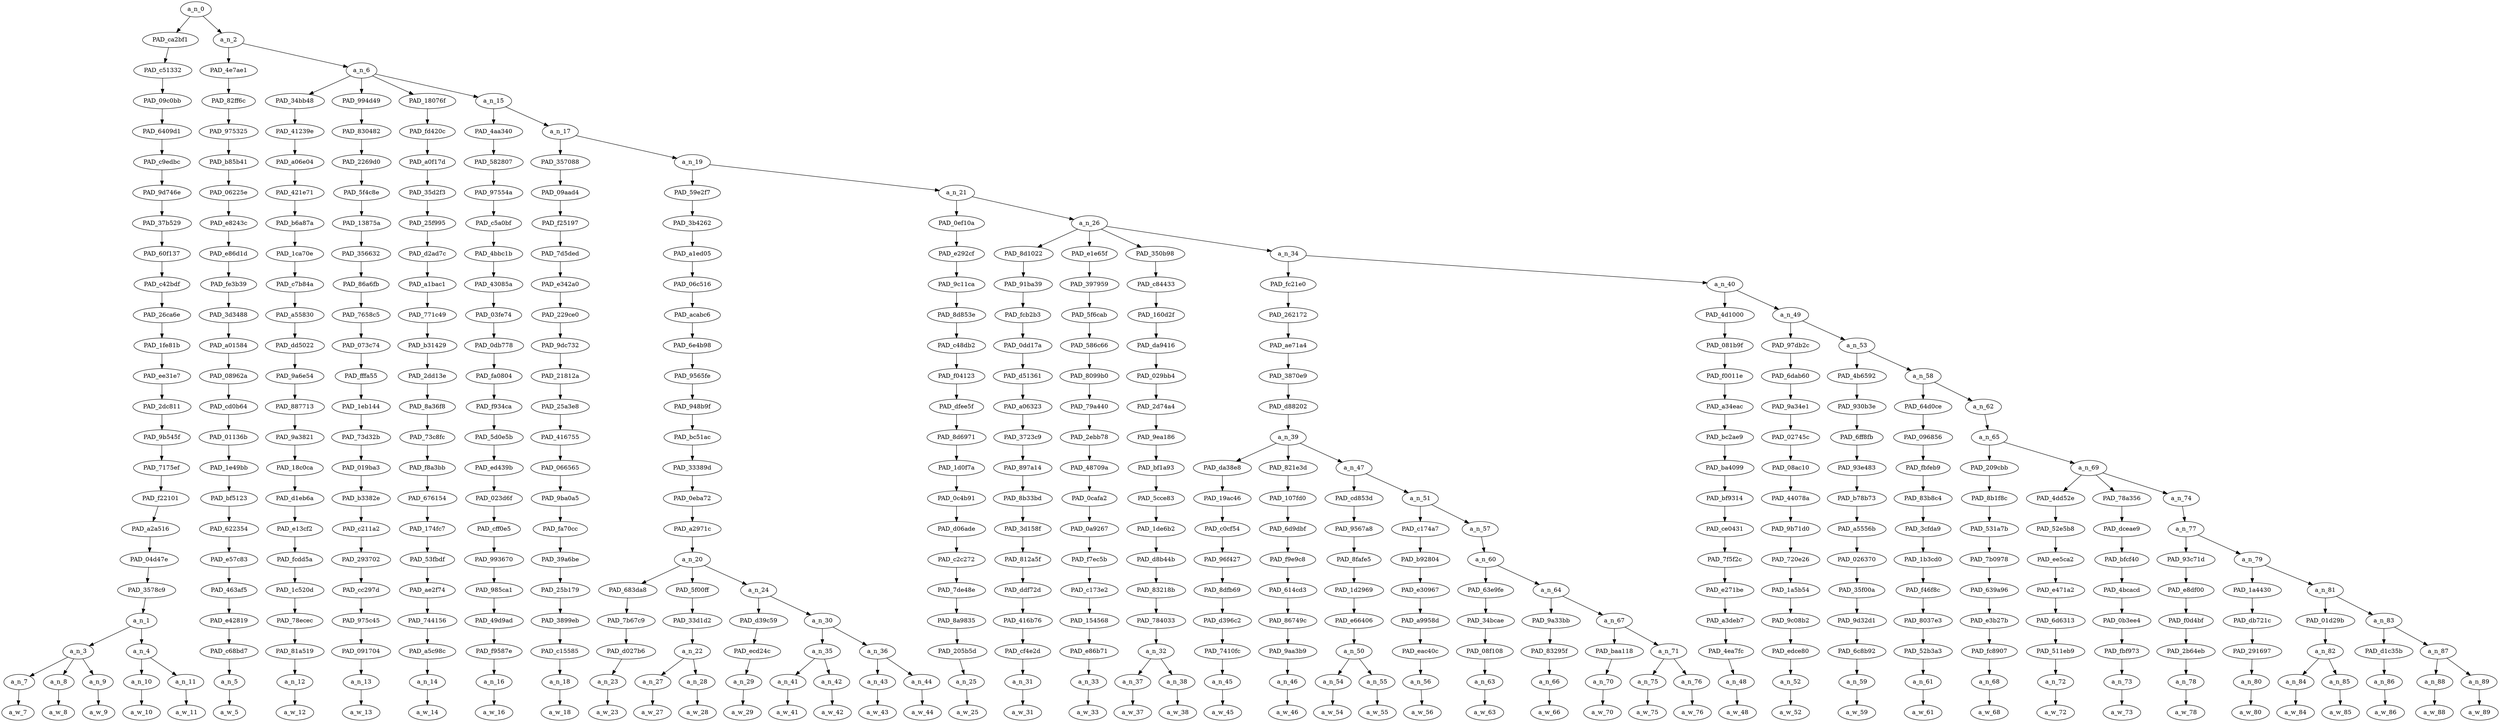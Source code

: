 strict digraph "" {
	a_n_0	[div_dir=1,
		index=0,
		level=23,
		pos="4.3959180514017735,23!",
		text_span="[0, 1, 2, 3, 4, 5, 6, 7, 8, 9, 10, 11, 12, 13, 14, 15, 16, 17, 18, 19, 20, 21, 22, 23, 24, 25, 26, 27, 28, 29, 30, 31, 32, 33, 34, \
35, 36, 37, 38, 39, 40, 41, 42, 43, 44, 45, 46, 47]",
		value=1.00000000];
	PAD_ca2bf1	[div_dir=1,
		index=0,
		level=22,
		pos="2.25,22!",
		text_span="[0, 1, 2, 3, 4]",
		value=0.26604068];
	a_n_0 -> PAD_ca2bf1;
	a_n_2	[div_dir=1,
		index=1,
		level=22,
		pos="6.541836102803548,22!",
		text_span="[5, 6, 7, 8, 9, 10, 11, 12, 13, 14, 15, 16, 17, 18, 19, 20, 21, 22, 23, 24, 25, 26, 27, 28, 29, 30, 31, 32, 33, 34, 35, 36, 37, \
38, 39, 40, 41, 42, 43, 44, 45, 46, 47]",
		value=0.73336831];
	a_n_0 -> a_n_2;
	PAD_c51332	[div_dir=1,
		index=0,
		level=21,
		pos="2.25,21!",
		text_span="[0, 1, 2, 3, 4]",
		value=0.26604068];
	PAD_ca2bf1 -> PAD_c51332;
	PAD_09c0bb	[div_dir=1,
		index=0,
		level=20,
		pos="2.25,20!",
		text_span="[0, 1, 2, 3, 4]",
		value=0.26604068];
	PAD_c51332 -> PAD_09c0bb;
	PAD_6409d1	[div_dir=1,
		index=0,
		level=19,
		pos="2.25,19!",
		text_span="[0, 1, 2, 3, 4]",
		value=0.26604068];
	PAD_09c0bb -> PAD_6409d1;
	PAD_c9edbc	[div_dir=1,
		index=0,
		level=18,
		pos="2.25,18!",
		text_span="[0, 1, 2, 3, 4]",
		value=0.26604068];
	PAD_6409d1 -> PAD_c9edbc;
	PAD_9d746e	[div_dir=1,
		index=0,
		level=17,
		pos="2.25,17!",
		text_span="[0, 1, 2, 3, 4]",
		value=0.26604068];
	PAD_c9edbc -> PAD_9d746e;
	PAD_37b529	[div_dir=1,
		index=0,
		level=16,
		pos="2.25,16!",
		text_span="[0, 1, 2, 3, 4]",
		value=0.26604068];
	PAD_9d746e -> PAD_37b529;
	PAD_60f137	[div_dir=1,
		index=0,
		level=15,
		pos="2.25,15!",
		text_span="[0, 1, 2, 3, 4]",
		value=0.26604068];
	PAD_37b529 -> PAD_60f137;
	PAD_c42bdf	[div_dir=1,
		index=0,
		level=14,
		pos="2.25,14!",
		text_span="[0, 1, 2, 3, 4]",
		value=0.26604068];
	PAD_60f137 -> PAD_c42bdf;
	PAD_26ca6e	[div_dir=1,
		index=0,
		level=13,
		pos="2.25,13!",
		text_span="[0, 1, 2, 3, 4]",
		value=0.26604068];
	PAD_c42bdf -> PAD_26ca6e;
	PAD_1fe81b	[div_dir=1,
		index=0,
		level=12,
		pos="2.25,12!",
		text_span="[0, 1, 2, 3, 4]",
		value=0.26604068];
	PAD_26ca6e -> PAD_1fe81b;
	PAD_ee31e7	[div_dir=1,
		index=0,
		level=11,
		pos="2.25,11!",
		text_span="[0, 1, 2, 3, 4]",
		value=0.26604068];
	PAD_1fe81b -> PAD_ee31e7;
	PAD_2dc811	[div_dir=1,
		index=0,
		level=10,
		pos="2.25,10!",
		text_span="[0, 1, 2, 3, 4]",
		value=0.26604068];
	PAD_ee31e7 -> PAD_2dc811;
	PAD_9b545f	[div_dir=1,
		index=0,
		level=9,
		pos="2.25,9!",
		text_span="[0, 1, 2, 3, 4]",
		value=0.26604068];
	PAD_2dc811 -> PAD_9b545f;
	PAD_7175ef	[div_dir=1,
		index=0,
		level=8,
		pos="2.25,8!",
		text_span="[0, 1, 2, 3, 4]",
		value=0.26604068];
	PAD_9b545f -> PAD_7175ef;
	PAD_f22101	[div_dir=1,
		index=0,
		level=7,
		pos="2.25,7!",
		text_span="[0, 1, 2, 3, 4]",
		value=0.26604068];
	PAD_7175ef -> PAD_f22101;
	PAD_a2a516	[div_dir=1,
		index=0,
		level=6,
		pos="2.25,6!",
		text_span="[0, 1, 2, 3, 4]",
		value=0.26604068];
	PAD_f22101 -> PAD_a2a516;
	PAD_04d47e	[div_dir=1,
		index=0,
		level=5,
		pos="2.25,5!",
		text_span="[0, 1, 2, 3, 4]",
		value=0.26604068];
	PAD_a2a516 -> PAD_04d47e;
	PAD_3578c9	[div_dir=1,
		index=0,
		level=4,
		pos="2.25,4!",
		text_span="[0, 1, 2, 3, 4]",
		value=0.26604068];
	PAD_04d47e -> PAD_3578c9;
	a_n_1	[div_dir=1,
		index=0,
		level=3,
		pos="2.25,3!",
		text_span="[0, 1, 2, 3, 4]",
		value=0.26604068];
	PAD_3578c9 -> a_n_1;
	a_n_3	[div_dir=1,
		index=0,
		level=2,
		pos="1.0,2!",
		text_span="[0, 1, 2]",
		value=0.21366227];
	a_n_1 -> a_n_3;
	a_n_4	[div_dir=1,
		index=1,
		level=2,
		pos="3.5,2!",
		text_span="[3, 4]",
		value=0.05170591];
	a_n_1 -> a_n_4;
	a_n_7	[div_dir=1,
		index=0,
		level=1,
		pos="0.0,1!",
		text_span="[0]",
		value=0.02339693];
	a_n_3 -> a_n_7;
	a_n_8	[div_dir=1,
		index=1,
		level=1,
		pos="1.0,1!",
		text_span="[1]",
		value=0.03425750];
	a_n_3 -> a_n_8;
	a_n_9	[div_dir=1,
		index=2,
		level=1,
		pos="2.0,1!",
		text_span="[2]",
		value=0.15531989];
	a_n_3 -> a_n_9;
	a_w_7	[div_dir=0,
		index=0,
		level=0,
		pos="0,0!",
		text_span="[0]",
		value=your];
	a_n_7 -> a_w_7;
	a_w_8	[div_dir=0,
		index=1,
		level=0,
		pos="1,0!",
		text_span="[1]",
		value=pussy];
	a_n_8 -> a_w_8;
	a_w_9	[div_dir=0,
		index=2,
		level=0,
		pos="2,0!",
		text_span="[2]",
		value=muzzie];
	a_n_9 -> a_w_9;
	a_n_10	[div_dir=1,
		index=3,
		level=1,
		pos="3.0,1!",
		text_span="[3]",
		value=0.02922606];
	a_n_4 -> a_n_10;
	a_n_11	[div_dir=1,
		index=4,
		level=1,
		pos="4.0,1!",
		text_span="[4]",
		value=0.02231207];
	a_n_4 -> a_n_11;
	a_w_10	[div_dir=0,
		index=3,
		level=0,
		pos="3,0!",
		text_span="[3]",
		value=loving];
	a_n_10 -> a_w_10;
	a_w_11	[div_dir=0,
		index=4,
		level=0,
		pos="4,0!",
		text_span="[4]",
		value=government];
	a_n_11 -> a_w_11;
	PAD_4e7ae1	[div_dir=1,
		index=1,
		level=21,
		pos="5.0,21!",
		text_span="[5]",
		value=0.01375334];
	a_n_2 -> PAD_4e7ae1;
	a_n_6	[div_dir=1,
		index=2,
		level=21,
		pos="8.083672205607096,21!",
		text_span="[6, 7, 8, 9, 10, 11, 12, 13, 14, 15, 16, 17, 18, 19, 20, 21, 22, 23, 24, 25, 26, 27, 28, 29, 30, 31, 32, 33, 34, 35, 36, 37, 38, \
39, 40, 41, 42, 43, 44, 45, 46, 47]",
		value=0.71924015];
	a_n_2 -> a_n_6;
	PAD_82ff6c	[div_dir=1,
		index=1,
		level=20,
		pos="5.0,20!",
		text_span="[5]",
		value=0.01375334];
	PAD_4e7ae1 -> PAD_82ff6c;
	PAD_975325	[div_dir=1,
		index=1,
		level=19,
		pos="5.0,19!",
		text_span="[5]",
		value=0.01375334];
	PAD_82ff6c -> PAD_975325;
	PAD_b85b41	[div_dir=1,
		index=1,
		level=18,
		pos="5.0,18!",
		text_span="[5]",
		value=0.01375334];
	PAD_975325 -> PAD_b85b41;
	PAD_06225e	[div_dir=1,
		index=1,
		level=17,
		pos="5.0,17!",
		text_span="[5]",
		value=0.01375334];
	PAD_b85b41 -> PAD_06225e;
	PAD_e8243c	[div_dir=1,
		index=1,
		level=16,
		pos="5.0,16!",
		text_span="[5]",
		value=0.01375334];
	PAD_06225e -> PAD_e8243c;
	PAD_e86d1d	[div_dir=1,
		index=1,
		level=15,
		pos="5.0,15!",
		text_span="[5]",
		value=0.01375334];
	PAD_e8243c -> PAD_e86d1d;
	PAD_fe3b39	[div_dir=1,
		index=1,
		level=14,
		pos="5.0,14!",
		text_span="[5]",
		value=0.01375334];
	PAD_e86d1d -> PAD_fe3b39;
	PAD_3d3488	[div_dir=1,
		index=1,
		level=13,
		pos="5.0,13!",
		text_span="[5]",
		value=0.01375334];
	PAD_fe3b39 -> PAD_3d3488;
	PAD_a01584	[div_dir=1,
		index=1,
		level=12,
		pos="5.0,12!",
		text_span="[5]",
		value=0.01375334];
	PAD_3d3488 -> PAD_a01584;
	PAD_08962a	[div_dir=1,
		index=1,
		level=11,
		pos="5.0,11!",
		text_span="[5]",
		value=0.01375334];
	PAD_a01584 -> PAD_08962a;
	PAD_cd0b64	[div_dir=1,
		index=1,
		level=10,
		pos="5.0,10!",
		text_span="[5]",
		value=0.01375334];
	PAD_08962a -> PAD_cd0b64;
	PAD_01136b	[div_dir=1,
		index=1,
		level=9,
		pos="5.0,9!",
		text_span="[5]",
		value=0.01375334];
	PAD_cd0b64 -> PAD_01136b;
	PAD_1e49bb	[div_dir=1,
		index=1,
		level=8,
		pos="5.0,8!",
		text_span="[5]",
		value=0.01375334];
	PAD_01136b -> PAD_1e49bb;
	PAD_bf5123	[div_dir=1,
		index=1,
		level=7,
		pos="5.0,7!",
		text_span="[5]",
		value=0.01375334];
	PAD_1e49bb -> PAD_bf5123;
	PAD_622354	[div_dir=1,
		index=1,
		level=6,
		pos="5.0,6!",
		text_span="[5]",
		value=0.01375334];
	PAD_bf5123 -> PAD_622354;
	PAD_e57c83	[div_dir=1,
		index=1,
		level=5,
		pos="5.0,5!",
		text_span="[5]",
		value=0.01375334];
	PAD_622354 -> PAD_e57c83;
	PAD_463af5	[div_dir=1,
		index=1,
		level=4,
		pos="5.0,4!",
		text_span="[5]",
		value=0.01375334];
	PAD_e57c83 -> PAD_463af5;
	PAD_e42819	[div_dir=1,
		index=1,
		level=3,
		pos="5.0,3!",
		text_span="[5]",
		value=0.01375334];
	PAD_463af5 -> PAD_e42819;
	PAD_c68bd7	[div_dir=1,
		index=2,
		level=2,
		pos="5.0,2!",
		text_span="[5]",
		value=0.01375334];
	PAD_e42819 -> PAD_c68bd7;
	a_n_5	[div_dir=1,
		index=5,
		level=1,
		pos="5.0,1!",
		text_span="[5]",
		value=0.01375334];
	PAD_c68bd7 -> a_n_5;
	a_w_5	[div_dir=0,
		index=5,
		level=0,
		pos="5,0!",
		text_span="[5]",
		value=is];
	a_n_5 -> a_w_5;
	PAD_34bb48	[div_dir=1,
		index=2,
		level=20,
		pos="6.0,20!",
		text_span="[6]",
		value=0.01547498];
	a_n_6 -> PAD_34bb48;
	PAD_994d49	[div_dir=1,
		index=3,
		level=20,
		pos="7.0,20!",
		text_span="[7]",
		value=0.01356574];
	a_n_6 -> PAD_994d49;
	PAD_18076f	[div_dir=1,
		index=4,
		level=20,
		pos="8.0,20!",
		text_span="[8]",
		value=0.01439445];
	a_n_6 -> PAD_18076f;
	a_n_15	[div_dir=1,
		index=5,
		level=20,
		pos="11.334688822428385,20!",
		text_span="[9, 10, 11, 12, 13, 14, 15, 16, 17, 18, 19, 20, 21, 22, 23, 24, 25, 26, 27, 28, 29, 30, 31, 32, 33, 34, 35, 36, 37, 38, 39, 40, \
41, 42, 43, 44, 45, 46, 47]",
		value=0.67543279];
	a_n_6 -> a_n_15;
	PAD_41239e	[div_dir=1,
		index=2,
		level=19,
		pos="6.0,19!",
		text_span="[6]",
		value=0.01547498];
	PAD_34bb48 -> PAD_41239e;
	PAD_a06e04	[div_dir=1,
		index=2,
		level=18,
		pos="6.0,18!",
		text_span="[6]",
		value=0.01547498];
	PAD_41239e -> PAD_a06e04;
	PAD_421e71	[div_dir=1,
		index=2,
		level=17,
		pos="6.0,17!",
		text_span="[6]",
		value=0.01547498];
	PAD_a06e04 -> PAD_421e71;
	PAD_b6a87a	[div_dir=1,
		index=2,
		level=16,
		pos="6.0,16!",
		text_span="[6]",
		value=0.01547498];
	PAD_421e71 -> PAD_b6a87a;
	PAD_1ca70e	[div_dir=1,
		index=2,
		level=15,
		pos="6.0,15!",
		text_span="[6]",
		value=0.01547498];
	PAD_b6a87a -> PAD_1ca70e;
	PAD_c7b84a	[div_dir=1,
		index=2,
		level=14,
		pos="6.0,14!",
		text_span="[6]",
		value=0.01547498];
	PAD_1ca70e -> PAD_c7b84a;
	PAD_a55830	[div_dir=1,
		index=2,
		level=13,
		pos="6.0,13!",
		text_span="[6]",
		value=0.01547498];
	PAD_c7b84a -> PAD_a55830;
	PAD_dd5022	[div_dir=1,
		index=2,
		level=12,
		pos="6.0,12!",
		text_span="[6]",
		value=0.01547498];
	PAD_a55830 -> PAD_dd5022;
	PAD_9a6e54	[div_dir=1,
		index=2,
		level=11,
		pos="6.0,11!",
		text_span="[6]",
		value=0.01547498];
	PAD_dd5022 -> PAD_9a6e54;
	PAD_887713	[div_dir=1,
		index=2,
		level=10,
		pos="6.0,10!",
		text_span="[6]",
		value=0.01547498];
	PAD_9a6e54 -> PAD_887713;
	PAD_9a3821	[div_dir=1,
		index=2,
		level=9,
		pos="6.0,9!",
		text_span="[6]",
		value=0.01547498];
	PAD_887713 -> PAD_9a3821;
	PAD_18c0ca	[div_dir=1,
		index=2,
		level=8,
		pos="6.0,8!",
		text_span="[6]",
		value=0.01547498];
	PAD_9a3821 -> PAD_18c0ca;
	PAD_d1eb6a	[div_dir=1,
		index=2,
		level=7,
		pos="6.0,7!",
		text_span="[6]",
		value=0.01547498];
	PAD_18c0ca -> PAD_d1eb6a;
	PAD_e13cf2	[div_dir=1,
		index=2,
		level=6,
		pos="6.0,6!",
		text_span="[6]",
		value=0.01547498];
	PAD_d1eb6a -> PAD_e13cf2;
	PAD_fcdd5a	[div_dir=1,
		index=2,
		level=5,
		pos="6.0,5!",
		text_span="[6]",
		value=0.01547498];
	PAD_e13cf2 -> PAD_fcdd5a;
	PAD_1c520d	[div_dir=1,
		index=2,
		level=4,
		pos="6.0,4!",
		text_span="[6]",
		value=0.01547498];
	PAD_fcdd5a -> PAD_1c520d;
	PAD_78ecec	[div_dir=1,
		index=2,
		level=3,
		pos="6.0,3!",
		text_span="[6]",
		value=0.01547498];
	PAD_1c520d -> PAD_78ecec;
	PAD_81a519	[div_dir=1,
		index=3,
		level=2,
		pos="6.0,2!",
		text_span="[6]",
		value=0.01547498];
	PAD_78ecec -> PAD_81a519;
	a_n_12	[div_dir=1,
		index=6,
		level=1,
		pos="6.0,1!",
		text_span="[6]",
		value=0.01547498];
	PAD_81a519 -> a_n_12;
	a_w_12	[div_dir=0,
		index=6,
		level=0,
		pos="6,0!",
		text_span="[6]",
		value=killing];
	a_n_12 -> a_w_12;
	PAD_830482	[div_dir=1,
		index=3,
		level=19,
		pos="7.0,19!",
		text_span="[7]",
		value=0.01356574];
	PAD_994d49 -> PAD_830482;
	PAD_2269d0	[div_dir=1,
		index=3,
		level=18,
		pos="7.0,18!",
		text_span="[7]",
		value=0.01356574];
	PAD_830482 -> PAD_2269d0;
	PAD_5f4c8e	[div_dir=1,
		index=3,
		level=17,
		pos="7.0,17!",
		text_span="[7]",
		value=0.01356574];
	PAD_2269d0 -> PAD_5f4c8e;
	PAD_13875a	[div_dir=1,
		index=3,
		level=16,
		pos="7.0,16!",
		text_span="[7]",
		value=0.01356574];
	PAD_5f4c8e -> PAD_13875a;
	PAD_356632	[div_dir=1,
		index=3,
		level=15,
		pos="7.0,15!",
		text_span="[7]",
		value=0.01356574];
	PAD_13875a -> PAD_356632;
	PAD_86a6fb	[div_dir=1,
		index=3,
		level=14,
		pos="7.0,14!",
		text_span="[7]",
		value=0.01356574];
	PAD_356632 -> PAD_86a6fb;
	PAD_7658c5	[div_dir=1,
		index=3,
		level=13,
		pos="7.0,13!",
		text_span="[7]",
		value=0.01356574];
	PAD_86a6fb -> PAD_7658c5;
	PAD_073c74	[div_dir=1,
		index=3,
		level=12,
		pos="7.0,12!",
		text_span="[7]",
		value=0.01356574];
	PAD_7658c5 -> PAD_073c74;
	PAD_fffa55	[div_dir=1,
		index=3,
		level=11,
		pos="7.0,11!",
		text_span="[7]",
		value=0.01356574];
	PAD_073c74 -> PAD_fffa55;
	PAD_1eb144	[div_dir=1,
		index=3,
		level=10,
		pos="7.0,10!",
		text_span="[7]",
		value=0.01356574];
	PAD_fffa55 -> PAD_1eb144;
	PAD_73d32b	[div_dir=1,
		index=3,
		level=9,
		pos="7.0,9!",
		text_span="[7]",
		value=0.01356574];
	PAD_1eb144 -> PAD_73d32b;
	PAD_019ba3	[div_dir=1,
		index=3,
		level=8,
		pos="7.0,8!",
		text_span="[7]",
		value=0.01356574];
	PAD_73d32b -> PAD_019ba3;
	PAD_b3382e	[div_dir=1,
		index=3,
		level=7,
		pos="7.0,7!",
		text_span="[7]",
		value=0.01356574];
	PAD_019ba3 -> PAD_b3382e;
	PAD_c211a2	[div_dir=1,
		index=3,
		level=6,
		pos="7.0,6!",
		text_span="[7]",
		value=0.01356574];
	PAD_b3382e -> PAD_c211a2;
	PAD_293702	[div_dir=1,
		index=3,
		level=5,
		pos="7.0,5!",
		text_span="[7]",
		value=0.01356574];
	PAD_c211a2 -> PAD_293702;
	PAD_cc297d	[div_dir=1,
		index=3,
		level=4,
		pos="7.0,4!",
		text_span="[7]",
		value=0.01356574];
	PAD_293702 -> PAD_cc297d;
	PAD_975c45	[div_dir=1,
		index=3,
		level=3,
		pos="7.0,3!",
		text_span="[7]",
		value=0.01356574];
	PAD_cc297d -> PAD_975c45;
	PAD_091704	[div_dir=1,
		index=4,
		level=2,
		pos="7.0,2!",
		text_span="[7]",
		value=0.01356574];
	PAD_975c45 -> PAD_091704;
	a_n_13	[div_dir=1,
		index=7,
		level=1,
		pos="7.0,1!",
		text_span="[7]",
		value=0.01356574];
	PAD_091704 -> a_n_13;
	a_w_13	[div_dir=0,
		index=7,
		level=0,
		pos="7,0!",
		text_span="[7]",
		value=you];
	a_n_13 -> a_w_13;
	PAD_fd420c	[div_dir=1,
		index=4,
		level=19,
		pos="8.0,19!",
		text_span="[8]",
		value=0.01439445];
	PAD_18076f -> PAD_fd420c;
	PAD_a0f17d	[div_dir=1,
		index=4,
		level=18,
		pos="8.0,18!",
		text_span="[8]",
		value=0.01439445];
	PAD_fd420c -> PAD_a0f17d;
	PAD_35d2f3	[div_dir=1,
		index=4,
		level=17,
		pos="8.0,17!",
		text_span="[8]",
		value=0.01439445];
	PAD_a0f17d -> PAD_35d2f3;
	PAD_25f995	[div_dir=1,
		index=4,
		level=16,
		pos="8.0,16!",
		text_span="[8]",
		value=0.01439445];
	PAD_35d2f3 -> PAD_25f995;
	PAD_d2ad7c	[div_dir=1,
		index=4,
		level=15,
		pos="8.0,15!",
		text_span="[8]",
		value=0.01439445];
	PAD_25f995 -> PAD_d2ad7c;
	PAD_a1bac1	[div_dir=1,
		index=4,
		level=14,
		pos="8.0,14!",
		text_span="[8]",
		value=0.01439445];
	PAD_d2ad7c -> PAD_a1bac1;
	PAD_771c49	[div_dir=1,
		index=4,
		level=13,
		pos="8.0,13!",
		text_span="[8]",
		value=0.01439445];
	PAD_a1bac1 -> PAD_771c49;
	PAD_b31429	[div_dir=1,
		index=4,
		level=12,
		pos="8.0,12!",
		text_span="[8]",
		value=0.01439445];
	PAD_771c49 -> PAD_b31429;
	PAD_2dd13e	[div_dir=1,
		index=4,
		level=11,
		pos="8.0,11!",
		text_span="[8]",
		value=0.01439445];
	PAD_b31429 -> PAD_2dd13e;
	PAD_8a36f8	[div_dir=1,
		index=4,
		level=10,
		pos="8.0,10!",
		text_span="[8]",
		value=0.01439445];
	PAD_2dd13e -> PAD_8a36f8;
	PAD_73c8fc	[div_dir=1,
		index=4,
		level=9,
		pos="8.0,9!",
		text_span="[8]",
		value=0.01439445];
	PAD_8a36f8 -> PAD_73c8fc;
	PAD_f8a3bb	[div_dir=1,
		index=4,
		level=8,
		pos="8.0,8!",
		text_span="[8]",
		value=0.01439445];
	PAD_73c8fc -> PAD_f8a3bb;
	PAD_676154	[div_dir=1,
		index=4,
		level=7,
		pos="8.0,7!",
		text_span="[8]",
		value=0.01439445];
	PAD_f8a3bb -> PAD_676154;
	PAD_174fc7	[div_dir=1,
		index=4,
		level=6,
		pos="8.0,6!",
		text_span="[8]",
		value=0.01439445];
	PAD_676154 -> PAD_174fc7;
	PAD_53fbdf	[div_dir=1,
		index=4,
		level=5,
		pos="8.0,5!",
		text_span="[8]",
		value=0.01439445];
	PAD_174fc7 -> PAD_53fbdf;
	PAD_ae2f74	[div_dir=1,
		index=4,
		level=4,
		pos="8.0,4!",
		text_span="[8]",
		value=0.01439445];
	PAD_53fbdf -> PAD_ae2f74;
	PAD_744156	[div_dir=1,
		index=4,
		level=3,
		pos="8.0,3!",
		text_span="[8]",
		value=0.01439445];
	PAD_ae2f74 -> PAD_744156;
	PAD_a5c98c	[div_dir=1,
		index=5,
		level=2,
		pos="8.0,2!",
		text_span="[8]",
		value=0.01439445];
	PAD_744156 -> PAD_a5c98c;
	a_n_14	[div_dir=1,
		index=8,
		level=1,
		pos="8.0,1!",
		text_span="[8]",
		value=0.01439445];
	PAD_a5c98c -> a_n_14;
	a_w_14	[div_dir=0,
		index=8,
		level=0,
		pos="8,0!",
		text_span="[8]",
		value=off];
	a_n_14 -> a_w_14;
	PAD_4aa340	[div_dir=-1,
		index=5,
		level=19,
		pos="9.0,19!",
		text_span="[9]",
		value=0.01254554];
	a_n_15 -> PAD_4aa340;
	a_n_17	[div_dir=1,
		index=6,
		level=19,
		pos="13.66937764485677,19!",
		text_span="[10, 11, 12, 13, 14, 15, 16, 17, 18, 19, 20, 21, 22, 23, 24, 25, 26, 27, 28, 29, 30, 31, 32, 33, 34, 35, 36, 37, 38, 39, 40, 41, \
42, 43, 44, 45, 46, 47]",
		value=0.66253870];
	a_n_15 -> a_n_17;
	PAD_582807	[div_dir=-1,
		index=5,
		level=18,
		pos="9.0,18!",
		text_span="[9]",
		value=0.01254554];
	PAD_4aa340 -> PAD_582807;
	PAD_97554a	[div_dir=-1,
		index=5,
		level=17,
		pos="9.0,17!",
		text_span="[9]",
		value=0.01254554];
	PAD_582807 -> PAD_97554a;
	PAD_c5a0bf	[div_dir=-1,
		index=5,
		level=16,
		pos="9.0,16!",
		text_span="[9]",
		value=0.01254554];
	PAD_97554a -> PAD_c5a0bf;
	PAD_4bbc1b	[div_dir=-1,
		index=5,
		level=15,
		pos="9.0,15!",
		text_span="[9]",
		value=0.01254554];
	PAD_c5a0bf -> PAD_4bbc1b;
	PAD_43085a	[div_dir=-1,
		index=5,
		level=14,
		pos="9.0,14!",
		text_span="[9]",
		value=0.01254554];
	PAD_4bbc1b -> PAD_43085a;
	PAD_03fe74	[div_dir=-1,
		index=5,
		level=13,
		pos="9.0,13!",
		text_span="[9]",
		value=0.01254554];
	PAD_43085a -> PAD_03fe74;
	PAD_0db778	[div_dir=-1,
		index=5,
		level=12,
		pos="9.0,12!",
		text_span="[9]",
		value=0.01254554];
	PAD_03fe74 -> PAD_0db778;
	PAD_fa0804	[div_dir=-1,
		index=5,
		level=11,
		pos="9.0,11!",
		text_span="[9]",
		value=0.01254554];
	PAD_0db778 -> PAD_fa0804;
	PAD_f934ca	[div_dir=-1,
		index=5,
		level=10,
		pos="9.0,10!",
		text_span="[9]",
		value=0.01254554];
	PAD_fa0804 -> PAD_f934ca;
	PAD_5d0e5b	[div_dir=-1,
		index=5,
		level=9,
		pos="9.0,9!",
		text_span="[9]",
		value=0.01254554];
	PAD_f934ca -> PAD_5d0e5b;
	PAD_ed439b	[div_dir=-1,
		index=5,
		level=8,
		pos="9.0,8!",
		text_span="[9]",
		value=0.01254554];
	PAD_5d0e5b -> PAD_ed439b;
	PAD_023d6f	[div_dir=-1,
		index=5,
		level=7,
		pos="9.0,7!",
		text_span="[9]",
		value=0.01254554];
	PAD_ed439b -> PAD_023d6f;
	PAD_cff0e5	[div_dir=-1,
		index=5,
		level=6,
		pos="9.0,6!",
		text_span="[9]",
		value=0.01254554];
	PAD_023d6f -> PAD_cff0e5;
	PAD_993670	[div_dir=-1,
		index=5,
		level=5,
		pos="9.0,5!",
		text_span="[9]",
		value=0.01254554];
	PAD_cff0e5 -> PAD_993670;
	PAD_985ca1	[div_dir=-1,
		index=5,
		level=4,
		pos="9.0,4!",
		text_span="[9]",
		value=0.01254554];
	PAD_993670 -> PAD_985ca1;
	PAD_49d9ad	[div_dir=-1,
		index=5,
		level=3,
		pos="9.0,3!",
		text_span="[9]",
		value=0.01254554];
	PAD_985ca1 -> PAD_49d9ad;
	PAD_f9587e	[div_dir=-1,
		index=6,
		level=2,
		pos="9.0,2!",
		text_span="[9]",
		value=0.01254554];
	PAD_49d9ad -> PAD_f9587e;
	a_n_16	[div_dir=-1,
		index=9,
		level=1,
		pos="9.0,1!",
		text_span="[9]",
		value=0.01254554];
	PAD_f9587e -> a_n_16;
	a_w_16	[div_dir=0,
		index=9,
		level=0,
		pos="9,0!",
		text_span="[9]",
		value=faster];
	a_n_16 -> a_w_16;
	PAD_357088	[div_dir=1,
		index=6,
		level=18,
		pos="10.0,18!",
		text_span="[10]",
		value=0.01113821];
	a_n_17 -> PAD_357088;
	a_n_19	[div_dir=1,
		index=7,
		level=18,
		pos="17.33875528971354,18!",
		text_span="[11, 12, 13, 14, 15, 16, 17, 18, 19, 20, 21, 22, 23, 24, 25, 26, 27, 28, 29, 30, 31, 32, 33, 34, 35, 36, 37, 38, 39, 40, 41, 42, \
43, 44, 45, 46, 47]",
		value=0.65104650];
	a_n_17 -> a_n_19;
	PAD_09aad4	[div_dir=1,
		index=6,
		level=17,
		pos="10.0,17!",
		text_span="[10]",
		value=0.01113821];
	PAD_357088 -> PAD_09aad4;
	PAD_f25197	[div_dir=1,
		index=6,
		level=16,
		pos="10.0,16!",
		text_span="[10]",
		value=0.01113821];
	PAD_09aad4 -> PAD_f25197;
	PAD_7d5ded	[div_dir=1,
		index=6,
		level=15,
		pos="10.0,15!",
		text_span="[10]",
		value=0.01113821];
	PAD_f25197 -> PAD_7d5ded;
	PAD_e342a0	[div_dir=1,
		index=6,
		level=14,
		pos="10.0,14!",
		text_span="[10]",
		value=0.01113821];
	PAD_7d5ded -> PAD_e342a0;
	PAD_229ce0	[div_dir=1,
		index=6,
		level=13,
		pos="10.0,13!",
		text_span="[10]",
		value=0.01113821];
	PAD_e342a0 -> PAD_229ce0;
	PAD_9dc732	[div_dir=1,
		index=6,
		level=12,
		pos="10.0,12!",
		text_span="[10]",
		value=0.01113821];
	PAD_229ce0 -> PAD_9dc732;
	PAD_21812a	[div_dir=1,
		index=6,
		level=11,
		pos="10.0,11!",
		text_span="[10]",
		value=0.01113821];
	PAD_9dc732 -> PAD_21812a;
	PAD_25a3e8	[div_dir=1,
		index=6,
		level=10,
		pos="10.0,10!",
		text_span="[10]",
		value=0.01113821];
	PAD_21812a -> PAD_25a3e8;
	PAD_416755	[div_dir=1,
		index=6,
		level=9,
		pos="10.0,9!",
		text_span="[10]",
		value=0.01113821];
	PAD_25a3e8 -> PAD_416755;
	PAD_066565	[div_dir=1,
		index=6,
		level=8,
		pos="10.0,8!",
		text_span="[10]",
		value=0.01113821];
	PAD_416755 -> PAD_066565;
	PAD_9ba0a5	[div_dir=1,
		index=6,
		level=7,
		pos="10.0,7!",
		text_span="[10]",
		value=0.01113821];
	PAD_066565 -> PAD_9ba0a5;
	PAD_fa70cc	[div_dir=1,
		index=6,
		level=6,
		pos="10.0,6!",
		text_span="[10]",
		value=0.01113821];
	PAD_9ba0a5 -> PAD_fa70cc;
	PAD_39a6be	[div_dir=1,
		index=6,
		level=5,
		pos="10.0,5!",
		text_span="[10]",
		value=0.01113821];
	PAD_fa70cc -> PAD_39a6be;
	PAD_25b179	[div_dir=1,
		index=6,
		level=4,
		pos="10.0,4!",
		text_span="[10]",
		value=0.01113821];
	PAD_39a6be -> PAD_25b179;
	PAD_3899eb	[div_dir=1,
		index=6,
		level=3,
		pos="10.0,3!",
		text_span="[10]",
		value=0.01113821];
	PAD_25b179 -> PAD_3899eb;
	PAD_c15585	[div_dir=1,
		index=7,
		level=2,
		pos="10.0,2!",
		text_span="[10]",
		value=0.01113821];
	PAD_3899eb -> PAD_c15585;
	a_n_18	[div_dir=1,
		index=10,
		level=1,
		pos="10.0,1!",
		text_span="[10]",
		value=0.01113821];
	PAD_c15585 -> a_n_18;
	a_w_18	[div_dir=0,
		index=10,
		level=0,
		pos="10,0!",
		text_span="[10]",
		value=than];
	a_n_18 -> a_w_18;
	PAD_59e2f7	[div_dir=1,
		index=7,
		level=17,
		pos="13.25,17!",
		text_span="[11, 12, 13, 14, 15, 16, 17, 18]",
		value=0.12520005];
	a_n_19 -> PAD_59e2f7;
	a_n_21	[div_dir=1,
		index=8,
		level=17,
		pos="21.427510579427082,17!",
		text_span="[19, 20, 21, 22, 23, 24, 25, 26, 27, 28, 29, 30, 31, 32, 33, 34, 35, 36, 37, 38, 39, 40, 41, 42, 43, 44, 45, 46, 47]",
		value=0.52548868];
	a_n_19 -> a_n_21;
	PAD_3b4262	[div_dir=1,
		index=7,
		level=16,
		pos="13.25,16!",
		text_span="[11, 12, 13, 14, 15, 16, 17, 18]",
		value=0.12520005];
	PAD_59e2f7 -> PAD_3b4262;
	PAD_a1ed05	[div_dir=1,
		index=7,
		level=15,
		pos="13.25,15!",
		text_span="[11, 12, 13, 14, 15, 16, 17, 18]",
		value=0.12520005];
	PAD_3b4262 -> PAD_a1ed05;
	PAD_06c516	[div_dir=1,
		index=7,
		level=14,
		pos="13.25,14!",
		text_span="[11, 12, 13, 14, 15, 16, 17, 18]",
		value=0.12520005];
	PAD_a1ed05 -> PAD_06c516;
	PAD_acabc6	[div_dir=1,
		index=7,
		level=13,
		pos="13.25,13!",
		text_span="[11, 12, 13, 14, 15, 16, 17, 18]",
		value=0.12520005];
	PAD_06c516 -> PAD_acabc6;
	PAD_6e4b98	[div_dir=1,
		index=7,
		level=12,
		pos="13.25,12!",
		text_span="[11, 12, 13, 14, 15, 16, 17, 18]",
		value=0.12520005];
	PAD_acabc6 -> PAD_6e4b98;
	PAD_9565fe	[div_dir=1,
		index=7,
		level=11,
		pos="13.25,11!",
		text_span="[11, 12, 13, 14, 15, 16, 17, 18]",
		value=0.12520005];
	PAD_6e4b98 -> PAD_9565fe;
	PAD_948b9f	[div_dir=1,
		index=7,
		level=10,
		pos="13.25,10!",
		text_span="[11, 12, 13, 14, 15, 16, 17, 18]",
		value=0.12520005];
	PAD_9565fe -> PAD_948b9f;
	PAD_bc51ac	[div_dir=1,
		index=7,
		level=9,
		pos="13.25,9!",
		text_span="[11, 12, 13, 14, 15, 16, 17, 18]",
		value=0.12520005];
	PAD_948b9f -> PAD_bc51ac;
	PAD_33389d	[div_dir=1,
		index=7,
		level=8,
		pos="13.25,8!",
		text_span="[11, 12, 13, 14, 15, 16, 17, 18]",
		value=0.12520005];
	PAD_bc51ac -> PAD_33389d;
	PAD_0eba72	[div_dir=1,
		index=7,
		level=7,
		pos="13.25,7!",
		text_span="[11, 12, 13, 14, 15, 16, 17, 18]",
		value=0.12520005];
	PAD_33389d -> PAD_0eba72;
	PAD_a2971c	[div_dir=1,
		index=7,
		level=6,
		pos="13.25,6!",
		text_span="[11, 12, 13, 14, 15, 16, 17, 18]",
		value=0.12520005];
	PAD_0eba72 -> PAD_a2971c;
	a_n_20	[div_dir=1,
		index=7,
		level=5,
		pos="13.25,5!",
		text_span="[11, 12, 13, 14, 15, 16, 17, 18]",
		value=0.12520005];
	PAD_a2971c -> a_n_20;
	PAD_683da8	[div_dir=1,
		index=8,
		level=4,
		pos="13.0,4!",
		text_span="[13]",
		value=0.01347049];
	a_n_20 -> PAD_683da8;
	PAD_5f00ff	[div_dir=1,
		index=7,
		level=4,
		pos="11.5,4!",
		text_span="[11, 12]",
		value=0.03264663];
	a_n_20 -> PAD_5f00ff;
	a_n_24	[div_dir=1,
		index=9,
		level=4,
		pos="15.25,4!",
		text_span="[14, 15, 16, 17, 18]",
		value=0.07892709];
	a_n_20 -> a_n_24;
	PAD_7b67c9	[div_dir=1,
		index=8,
		level=3,
		pos="13.0,3!",
		text_span="[13]",
		value=0.01347049];
	PAD_683da8 -> PAD_7b67c9;
	PAD_d027b6	[div_dir=1,
		index=9,
		level=2,
		pos="13.0,2!",
		text_span="[13]",
		value=0.01347049];
	PAD_7b67c9 -> PAD_d027b6;
	a_n_23	[div_dir=1,
		index=13,
		level=1,
		pos="13.0,1!",
		text_span="[13]",
		value=0.01347049];
	PAD_d027b6 -> a_n_23;
	a_w_23	[div_dir=0,
		index=13,
		level=0,
		pos="13,0!",
		text_span="[13]",
		value=aside];
	a_n_23 -> a_w_23;
	PAD_33d1d2	[div_dir=1,
		index=7,
		level=3,
		pos="11.5,3!",
		text_span="[11, 12]",
		value=0.03264663];
	PAD_5f00ff -> PAD_33d1d2;
	a_n_22	[div_dir=1,
		index=8,
		level=2,
		pos="11.5,2!",
		text_span="[11, 12]",
		value=0.03264663];
	PAD_33d1d2 -> a_n_22;
	a_n_27	[div_dir=1,
		index=11,
		level=1,
		pos="11.0,1!",
		text_span="[11]",
		value=0.01151246];
	a_n_22 -> a_n_27;
	a_n_28	[div_dir=1,
		index=12,
		level=1,
		pos="12.0,1!",
		text_span="[12]",
		value=0.02100867];
	a_n_22 -> a_n_28;
	a_w_27	[div_dir=0,
		index=11,
		level=0,
		pos="11,0!",
		text_span="[11]",
		value=any];
	a_n_27 -> a_w_27;
	a_w_28	[div_dir=0,
		index=12,
		level=0,
		pos="12,0!",
		text_span="[12]",
		value=battlefield];
	a_n_28 -> a_w_28;
	PAD_d39c59	[div_dir=-1,
		index=9,
		level=3,
		pos="14.0,3!",
		text_span="[14]",
		value=0.01164087];
	a_n_24 -> PAD_d39c59;
	a_n_30	[div_dir=1,
		index=10,
		level=3,
		pos="16.5,3!",
		text_span="[15, 16, 17, 18]",
		value=0.06717540];
	a_n_24 -> a_n_30;
	PAD_ecd24c	[div_dir=-1,
		index=10,
		level=2,
		pos="14.0,2!",
		text_span="[14]",
		value=0.01164087];
	PAD_d39c59 -> PAD_ecd24c;
	a_n_29	[div_dir=-1,
		index=14,
		level=1,
		pos="14.0,1!",
		text_span="[14]",
		value=0.01164087];
	PAD_ecd24c -> a_n_29;
	a_w_29	[div_dir=0,
		index=14,
		level=0,
		pos="14,0!",
		text_span="[14]",
		value=from];
	a_n_29 -> a_w_29;
	a_n_35	[div_dir=1,
		index=11,
		level=2,
		pos="15.5,2!",
		text_span="[15, 16]",
		value=0.02663730];
	a_n_30 -> a_n_35;
	a_n_36	[div_dir=1,
		index=12,
		level=2,
		pos="17.5,2!",
		text_span="[17, 18]",
		value=0.04041202];
	a_n_30 -> a_n_36;
	a_n_41	[div_dir=1,
		index=15,
		level=1,
		pos="15.0,1!",
		text_span="[15]",
		value=0.01187602];
	a_n_35 -> a_n_41;
	a_n_42	[div_dir=1,
		index=16,
		level=1,
		pos="16.0,1!",
		text_span="[16]",
		value=0.01468198];
	a_n_35 -> a_n_42;
	a_w_41	[div_dir=0,
		index=15,
		level=0,
		pos="15,0!",
		text_span="[15]",
		value=a];
	a_n_41 -> a_w_41;
	a_w_42	[div_dir=0,
		index=16,
		level=0,
		pos="16,0!",
		text_span="[16]",
		value=handful];
	a_n_42 -> a_w_42;
	a_n_43	[div_dir=1,
		index=17,
		level=1,
		pos="17.0,1!",
		text_span="[17]",
		value=0.01352364];
	a_n_36 -> a_n_43;
	a_n_44	[div_dir=1,
		index=18,
		level=1,
		pos="18.0,1!",
		text_span="[18]",
		value=0.02678976];
	a_n_36 -> a_n_44;
	a_w_43	[div_dir=0,
		index=17,
		level=0,
		pos="17,0!",
		text_span="[17]",
		value=of];
	a_n_43 -> a_w_43;
	a_w_44	[div_dir=0,
		index=18,
		level=0,
		pos="18,0!",
		text_span="[18]",
		value=brit];
	a_n_44 -> a_w_44;
	PAD_0ef10a	[div_dir=-1,
		index=8,
		level=16,
		pos="19.0,16!",
		text_span="[19]",
		value=0.01491143];
	a_n_21 -> PAD_0ef10a;
	a_n_26	[div_dir=1,
		index=9,
		level=16,
		pos="23.855021158854164,16!",
		text_span="[20, 21, 22, 23, 24, 25, 26, 27, 28, 29, 30, 31, 32, 33, 34, 35, 36, 37, 38, 39, 40, 41, 42, 43, 44, 45, 46, 47]",
		value=0.51025520];
	a_n_21 -> a_n_26;
	PAD_e292cf	[div_dir=-1,
		index=8,
		level=15,
		pos="19.0,15!",
		text_span="[19]",
		value=0.01491143];
	PAD_0ef10a -> PAD_e292cf;
	PAD_9c11ca	[div_dir=-1,
		index=8,
		level=14,
		pos="19.0,14!",
		text_span="[19]",
		value=0.01491143];
	PAD_e292cf -> PAD_9c11ca;
	PAD_8d853e	[div_dir=-1,
		index=8,
		level=13,
		pos="19.0,13!",
		text_span="[19]",
		value=0.01491143];
	PAD_9c11ca -> PAD_8d853e;
	PAD_c48db2	[div_dir=-1,
		index=8,
		level=12,
		pos="19.0,12!",
		text_span="[19]",
		value=0.01491143];
	PAD_8d853e -> PAD_c48db2;
	PAD_f04123	[div_dir=-1,
		index=8,
		level=11,
		pos="19.0,11!",
		text_span="[19]",
		value=0.01491143];
	PAD_c48db2 -> PAD_f04123;
	PAD_dfee5f	[div_dir=-1,
		index=8,
		level=10,
		pos="19.0,10!",
		text_span="[19]",
		value=0.01491143];
	PAD_f04123 -> PAD_dfee5f;
	PAD_8d6971	[div_dir=-1,
		index=8,
		level=9,
		pos="19.0,9!",
		text_span="[19]",
		value=0.01491143];
	PAD_dfee5f -> PAD_8d6971;
	PAD_1d0f7a	[div_dir=-1,
		index=8,
		level=8,
		pos="19.0,8!",
		text_span="[19]",
		value=0.01491143];
	PAD_8d6971 -> PAD_1d0f7a;
	PAD_0c4b91	[div_dir=-1,
		index=8,
		level=7,
		pos="19.0,7!",
		text_span="[19]",
		value=0.01491143];
	PAD_1d0f7a -> PAD_0c4b91;
	PAD_d06ade	[div_dir=-1,
		index=8,
		level=6,
		pos="19.0,6!",
		text_span="[19]",
		value=0.01491143];
	PAD_0c4b91 -> PAD_d06ade;
	PAD_c2c272	[div_dir=-1,
		index=8,
		level=5,
		pos="19.0,5!",
		text_span="[19]",
		value=0.01491143];
	PAD_d06ade -> PAD_c2c272;
	PAD_7de48e	[div_dir=-1,
		index=10,
		level=4,
		pos="19.0,4!",
		text_span="[19]",
		value=0.01491143];
	PAD_c2c272 -> PAD_7de48e;
	PAD_8a9835	[div_dir=-1,
		index=11,
		level=3,
		pos="19.0,3!",
		text_span="[19]",
		value=0.01491143];
	PAD_7de48e -> PAD_8a9835;
	PAD_205b5d	[div_dir=-1,
		index=13,
		level=2,
		pos="19.0,2!",
		text_span="[19]",
		value=0.01491143];
	PAD_8a9835 -> PAD_205b5d;
	a_n_25	[div_dir=-1,
		index=19,
		level=1,
		pos="19.0,1!",
		text_span="[19]",
		value=0.01491143];
	PAD_205b5d -> a_n_25;
	a_w_25	[div_dir=0,
		index=19,
		level=0,
		pos="19,0!",
		text_span="[19]",
		value=your1];
	a_n_25 -> a_w_25;
	PAD_8d1022	[div_dir=-1,
		index=9,
		level=15,
		pos="20.0,15!",
		text_span="[20]",
		value=0.01358582];
	a_n_26 -> PAD_8d1022;
	PAD_e1e65f	[div_dir=1,
		index=11,
		level=15,
		pos="23.0,15!",
		text_span="[23]",
		value=0.01311355];
	a_n_26 -> PAD_e1e65f;
	PAD_350b98	[div_dir=1,
		index=10,
		level=15,
		pos="21.5,15!",
		text_span="[21, 22]",
		value=0.03492869];
	a_n_26 -> PAD_350b98;
	a_n_34	[div_dir=1,
		index=12,
		level=15,
		pos="30.920084635416664,15!",
		text_span="[24, 25, 26, 27, 28, 29, 30, 31, 32, 33, 34, 35, 36, 37, 38, 39, 40, 41, 42, 43, 44, 45, 46, 47]",
		value=0.44829629];
	a_n_26 -> a_n_34;
	PAD_91ba39	[div_dir=-1,
		index=9,
		level=14,
		pos="20.0,14!",
		text_span="[20]",
		value=0.01358582];
	PAD_8d1022 -> PAD_91ba39;
	PAD_fcb2b3	[div_dir=-1,
		index=9,
		level=13,
		pos="20.0,13!",
		text_span="[20]",
		value=0.01358582];
	PAD_91ba39 -> PAD_fcb2b3;
	PAD_0dd17a	[div_dir=-1,
		index=9,
		level=12,
		pos="20.0,12!",
		text_span="[20]",
		value=0.01358582];
	PAD_fcb2b3 -> PAD_0dd17a;
	PAD_d51361	[div_dir=-1,
		index=9,
		level=11,
		pos="20.0,11!",
		text_span="[20]",
		value=0.01358582];
	PAD_0dd17a -> PAD_d51361;
	PAD_a06323	[div_dir=-1,
		index=9,
		level=10,
		pos="20.0,10!",
		text_span="[20]",
		value=0.01358582];
	PAD_d51361 -> PAD_a06323;
	PAD_3723c9	[div_dir=-1,
		index=9,
		level=9,
		pos="20.0,9!",
		text_span="[20]",
		value=0.01358582];
	PAD_a06323 -> PAD_3723c9;
	PAD_897a14	[div_dir=-1,
		index=9,
		level=8,
		pos="20.0,8!",
		text_span="[20]",
		value=0.01358582];
	PAD_3723c9 -> PAD_897a14;
	PAD_8b33bd	[div_dir=-1,
		index=9,
		level=7,
		pos="20.0,7!",
		text_span="[20]",
		value=0.01358582];
	PAD_897a14 -> PAD_8b33bd;
	PAD_3d158f	[div_dir=-1,
		index=9,
		level=6,
		pos="20.0,6!",
		text_span="[20]",
		value=0.01358582];
	PAD_8b33bd -> PAD_3d158f;
	PAD_812a5f	[div_dir=-1,
		index=9,
		level=5,
		pos="20.0,5!",
		text_span="[20]",
		value=0.01358582];
	PAD_3d158f -> PAD_812a5f;
	PAD_ddf72d	[div_dir=-1,
		index=11,
		level=4,
		pos="20.0,4!",
		text_span="[20]",
		value=0.01358582];
	PAD_812a5f -> PAD_ddf72d;
	PAD_416b76	[div_dir=-1,
		index=12,
		level=3,
		pos="20.0,3!",
		text_span="[20]",
		value=0.01358582];
	PAD_ddf72d -> PAD_416b76;
	PAD_cf4e2d	[div_dir=-1,
		index=14,
		level=2,
		pos="20.0,2!",
		text_span="[20]",
		value=0.01358582];
	PAD_416b76 -> PAD_cf4e2d;
	a_n_31	[div_dir=-1,
		index=20,
		level=1,
		pos="20.0,1!",
		text_span="[20]",
		value=0.01358582];
	PAD_cf4e2d -> a_n_31;
	a_w_31	[div_dir=0,
		index=20,
		level=0,
		pos="20,0!",
		text_span="[20]",
		value=giving];
	a_n_31 -> a_w_31;
	PAD_397959	[div_dir=1,
		index=11,
		level=14,
		pos="23.0,14!",
		text_span="[23]",
		value=0.01311355];
	PAD_e1e65f -> PAD_397959;
	PAD_5f6cab	[div_dir=1,
		index=11,
		level=13,
		pos="23.0,13!",
		text_span="[23]",
		value=0.01311355];
	PAD_397959 -> PAD_5f6cab;
	PAD_586c66	[div_dir=1,
		index=11,
		level=12,
		pos="23.0,12!",
		text_span="[23]",
		value=0.01311355];
	PAD_5f6cab -> PAD_586c66;
	PAD_8099b0	[div_dir=1,
		index=11,
		level=11,
		pos="23.0,11!",
		text_span="[23]",
		value=0.01311355];
	PAD_586c66 -> PAD_8099b0;
	PAD_79a440	[div_dir=1,
		index=11,
		level=10,
		pos="23.0,10!",
		text_span="[23]",
		value=0.01311355];
	PAD_8099b0 -> PAD_79a440;
	PAD_2ebb78	[div_dir=1,
		index=11,
		level=9,
		pos="23.0,9!",
		text_span="[23]",
		value=0.01311355];
	PAD_79a440 -> PAD_2ebb78;
	PAD_48709a	[div_dir=1,
		index=11,
		level=8,
		pos="23.0,8!",
		text_span="[23]",
		value=0.01311355];
	PAD_2ebb78 -> PAD_48709a;
	PAD_0cafa2	[div_dir=1,
		index=11,
		level=7,
		pos="23.0,7!",
		text_span="[23]",
		value=0.01311355];
	PAD_48709a -> PAD_0cafa2;
	PAD_0a9267	[div_dir=1,
		index=11,
		level=6,
		pos="23.0,6!",
		text_span="[23]",
		value=0.01311355];
	PAD_0cafa2 -> PAD_0a9267;
	PAD_f7ec5b	[div_dir=1,
		index=11,
		level=5,
		pos="23.0,5!",
		text_span="[23]",
		value=0.01311355];
	PAD_0a9267 -> PAD_f7ec5b;
	PAD_c173e2	[div_dir=1,
		index=13,
		level=4,
		pos="23.0,4!",
		text_span="[23]",
		value=0.01311355];
	PAD_f7ec5b -> PAD_c173e2;
	PAD_154568	[div_dir=1,
		index=14,
		level=3,
		pos="23.0,3!",
		text_span="[23]",
		value=0.01311355];
	PAD_c173e2 -> PAD_154568;
	PAD_e86b71	[div_dir=1,
		index=16,
		level=2,
		pos="23.0,2!",
		text_span="[23]",
		value=0.01311355];
	PAD_154568 -> PAD_e86b71;
	a_n_33	[div_dir=1,
		index=23,
		level=1,
		pos="23.0,1!",
		text_span="[23]",
		value=0.01311355];
	PAD_e86b71 -> a_n_33;
	a_w_33	[div_dir=0,
		index=23,
		level=0,
		pos="23,0!",
		text_span="[23]",
		value=up];
	a_n_33 -> a_w_33;
	PAD_c84433	[div_dir=1,
		index=10,
		level=14,
		pos="21.5,14!",
		text_span="[21, 22]",
		value=0.03492869];
	PAD_350b98 -> PAD_c84433;
	PAD_160d2f	[div_dir=1,
		index=10,
		level=13,
		pos="21.5,13!",
		text_span="[21, 22]",
		value=0.03492869];
	PAD_c84433 -> PAD_160d2f;
	PAD_da9416	[div_dir=1,
		index=10,
		level=12,
		pos="21.5,12!",
		text_span="[21, 22]",
		value=0.03492869];
	PAD_160d2f -> PAD_da9416;
	PAD_029bb4	[div_dir=1,
		index=10,
		level=11,
		pos="21.5,11!",
		text_span="[21, 22]",
		value=0.03492869];
	PAD_da9416 -> PAD_029bb4;
	PAD_2d74a4	[div_dir=1,
		index=10,
		level=10,
		pos="21.5,10!",
		text_span="[21, 22]",
		value=0.03492869];
	PAD_029bb4 -> PAD_2d74a4;
	PAD_9ea186	[div_dir=1,
		index=10,
		level=9,
		pos="21.5,9!",
		text_span="[21, 22]",
		value=0.03492869];
	PAD_2d74a4 -> PAD_9ea186;
	PAD_bf1a93	[div_dir=1,
		index=10,
		level=8,
		pos="21.5,8!",
		text_span="[21, 22]",
		value=0.03492869];
	PAD_9ea186 -> PAD_bf1a93;
	PAD_5cce83	[div_dir=1,
		index=10,
		level=7,
		pos="21.5,7!",
		text_span="[21, 22]",
		value=0.03492869];
	PAD_bf1a93 -> PAD_5cce83;
	PAD_1de6b2	[div_dir=1,
		index=10,
		level=6,
		pos="21.5,6!",
		text_span="[21, 22]",
		value=0.03492869];
	PAD_5cce83 -> PAD_1de6b2;
	PAD_d8b44b	[div_dir=1,
		index=10,
		level=5,
		pos="21.5,5!",
		text_span="[21, 22]",
		value=0.03492869];
	PAD_1de6b2 -> PAD_d8b44b;
	PAD_83218b	[div_dir=1,
		index=12,
		level=4,
		pos="21.5,4!",
		text_span="[21, 22]",
		value=0.03492869];
	PAD_d8b44b -> PAD_83218b;
	PAD_784033	[div_dir=1,
		index=13,
		level=3,
		pos="21.5,3!",
		text_span="[21, 22]",
		value=0.03492869];
	PAD_83218b -> PAD_784033;
	a_n_32	[div_dir=1,
		index=15,
		level=2,
		pos="21.5,2!",
		text_span="[21, 22]",
		value=0.03492869];
	PAD_784033 -> a_n_32;
	a_n_37	[div_dir=1,
		index=21,
		level=1,
		pos="21.0,1!",
		text_span="[21]",
		value=0.01376507];
	a_n_32 -> a_n_37;
	a_n_38	[div_dir=1,
		index=22,
		level=1,
		pos="22.0,1!",
		text_span="[22]",
		value=0.02102254];
	a_n_32 -> a_n_38;
	a_w_37	[div_dir=0,
		index=21,
		level=0,
		pos="21,0!",
		text_span="[21]",
		value=your2];
	a_n_37 -> a_w_37;
	a_w_38	[div_dir=0,
		index=22,
		level=0,
		pos="22,0!",
		text_span="[22]",
		value=country];
	a_n_38 -> a_w_38;
	PAD_fc21e0	[div_dir=1,
		index=12,
		level=14,
		pos="25.578125,14!",
		text_span="[24, 25, 26, 27, 28, 29, 30, 31, 32, 33]",
		value=0.13617880];
	a_n_34 -> PAD_fc21e0;
	a_n_40	[div_dir=1,
		index=13,
		level=14,
		pos="36.26204427083333,14!",
		text_span="[34, 35, 36, 37, 38, 39, 40, 41, 42, 43, 44, 45, 46, 47]",
		value=0.31181012];
	a_n_34 -> a_n_40;
	PAD_262172	[div_dir=1,
		index=12,
		level=13,
		pos="25.578125,13!",
		text_span="[24, 25, 26, 27, 28, 29, 30, 31, 32, 33]",
		value=0.13617880];
	PAD_fc21e0 -> PAD_262172;
	PAD_ae71a4	[div_dir=1,
		index=12,
		level=12,
		pos="25.578125,12!",
		text_span="[24, 25, 26, 27, 28, 29, 30, 31, 32, 33]",
		value=0.13617880];
	PAD_262172 -> PAD_ae71a4;
	PAD_3870e9	[div_dir=1,
		index=12,
		level=11,
		pos="25.578125,11!",
		text_span="[24, 25, 26, 27, 28, 29, 30, 31, 32, 33]",
		value=0.13617880];
	PAD_ae71a4 -> PAD_3870e9;
	PAD_d88202	[div_dir=1,
		index=12,
		level=10,
		pos="25.578125,10!",
		text_span="[24, 25, 26, 27, 28, 29, 30, 31, 32, 33]",
		value=0.13617880];
	PAD_3870e9 -> PAD_d88202;
	a_n_39	[div_dir=1,
		index=12,
		level=9,
		pos="25.578125,9!",
		text_span="[24, 25, 26, 27, 28, 29, 30, 31, 32, 33]",
		value=0.13617880];
	PAD_d88202 -> a_n_39;
	PAD_da38e8	[div_dir=1,
		index=12,
		level=8,
		pos="24.0,8!",
		text_span="[24]",
		value=0.01060402];
	a_n_39 -> PAD_da38e8;
	PAD_821e3d	[div_dir=1,
		index=13,
		level=8,
		pos="25.0,8!",
		text_span="[25]",
		value=0.01278165];
	a_n_39 -> PAD_821e3d;
	a_n_47	[div_dir=1,
		index=14,
		level=8,
		pos="27.734375,8!",
		text_span="[26, 27, 28, 29, 30, 31, 32, 33]",
		value=0.11265722];
	a_n_39 -> a_n_47;
	PAD_19ac46	[div_dir=1,
		index=12,
		level=7,
		pos="24.0,7!",
		text_span="[24]",
		value=0.01060402];
	PAD_da38e8 -> PAD_19ac46;
	PAD_c0cf54	[div_dir=1,
		index=12,
		level=6,
		pos="24.0,6!",
		text_span="[24]",
		value=0.01060402];
	PAD_19ac46 -> PAD_c0cf54;
	PAD_96f427	[div_dir=1,
		index=12,
		level=5,
		pos="24.0,5!",
		text_span="[24]",
		value=0.01060402];
	PAD_c0cf54 -> PAD_96f427;
	PAD_8dfb69	[div_dir=1,
		index=14,
		level=4,
		pos="24.0,4!",
		text_span="[24]",
		value=0.01060402];
	PAD_96f427 -> PAD_8dfb69;
	PAD_d396c2	[div_dir=1,
		index=15,
		level=3,
		pos="24.0,3!",
		text_span="[24]",
		value=0.01060402];
	PAD_8dfb69 -> PAD_d396c2;
	PAD_7410fc	[div_dir=1,
		index=17,
		level=2,
		pos="24.0,2!",
		text_span="[24]",
		value=0.01060402];
	PAD_d396c2 -> PAD_7410fc;
	a_n_45	[div_dir=1,
		index=24,
		level=1,
		pos="24.0,1!",
		text_span="[24]",
		value=0.01060402];
	PAD_7410fc -> a_n_45;
	a_w_45	[div_dir=0,
		index=24,
		level=0,
		pos="24,0!",
		text_span="[24]",
		value=just];
	a_n_45 -> a_w_45;
	PAD_107fd0	[div_dir=1,
		index=13,
		level=7,
		pos="25.0,7!",
		text_span="[25]",
		value=0.01278165];
	PAD_821e3d -> PAD_107fd0;
	PAD_6d9dbf	[div_dir=1,
		index=13,
		level=6,
		pos="25.0,6!",
		text_span="[25]",
		value=0.01278165];
	PAD_107fd0 -> PAD_6d9dbf;
	PAD_f9e9c8	[div_dir=1,
		index=13,
		level=5,
		pos="25.0,5!",
		text_span="[25]",
		value=0.01278165];
	PAD_6d9dbf -> PAD_f9e9c8;
	PAD_614cd3	[div_dir=1,
		index=15,
		level=4,
		pos="25.0,4!",
		text_span="[25]",
		value=0.01278165];
	PAD_f9e9c8 -> PAD_614cd3;
	PAD_86749c	[div_dir=1,
		index=16,
		level=3,
		pos="25.0,3!",
		text_span="[25]",
		value=0.01278165];
	PAD_614cd3 -> PAD_86749c;
	PAD_9aa3b9	[div_dir=1,
		index=18,
		level=2,
		pos="25.0,2!",
		text_span="[25]",
		value=0.01278165];
	PAD_86749c -> PAD_9aa3b9;
	a_n_46	[div_dir=1,
		index=25,
		level=1,
		pos="25.0,1!",
		text_span="[25]",
		value=0.01278165];
	PAD_9aa3b9 -> a_n_46;
	a_w_46	[div_dir=0,
		index=25,
		level=0,
		pos="25,0!",
		text_span="[25]",
		value=like];
	a_n_46 -> a_w_46;
	PAD_cd853d	[div_dir=1,
		index=14,
		level=7,
		pos="26.5,7!",
		text_span="[26, 27]",
		value=0.03084487];
	a_n_47 -> PAD_cd853d;
	a_n_51	[div_dir=1,
		index=15,
		level=7,
		pos="28.96875,7!",
		text_span="[28, 29, 30, 31, 32, 33]",
		value=0.08168188];
	a_n_47 -> a_n_51;
	PAD_9567a8	[div_dir=1,
		index=14,
		level=6,
		pos="26.5,6!",
		text_span="[26, 27]",
		value=0.03084487];
	PAD_cd853d -> PAD_9567a8;
	PAD_8fafe5	[div_dir=1,
		index=14,
		level=5,
		pos="26.5,5!",
		text_span="[26, 27]",
		value=0.03084487];
	PAD_9567a8 -> PAD_8fafe5;
	PAD_1d2969	[div_dir=1,
		index=16,
		level=4,
		pos="26.5,4!",
		text_span="[26, 27]",
		value=0.03084487];
	PAD_8fafe5 -> PAD_1d2969;
	PAD_e66406	[div_dir=1,
		index=17,
		level=3,
		pos="26.5,3!",
		text_span="[26, 27]",
		value=0.03084487];
	PAD_1d2969 -> PAD_e66406;
	a_n_50	[div_dir=1,
		index=19,
		level=2,
		pos="26.5,2!",
		text_span="[26, 27]",
		value=0.03084487];
	PAD_e66406 -> a_n_50;
	a_n_54	[div_dir=1,
		index=26,
		level=1,
		pos="26.0,1!",
		text_span="[26]",
		value=0.01381089];
	a_n_50 -> a_n_54;
	a_n_55	[div_dir=-1,
		index=27,
		level=1,
		pos="27.0,1!",
		text_span="[27]",
		value=0.01698306];
	a_n_50 -> a_n_55;
	a_w_54	[div_dir=0,
		index=26,
		level=0,
		pos="26,0!",
		text_span="[26]",
		value=your3];
	a_n_54 -> a_w_54;
	a_w_55	[div_dir=0,
		index=27,
		level=0,
		pos="27,0!",
		text_span="[27]",
		value=parliament];
	a_n_55 -> a_w_55;
	PAD_c174a7	[div_dir=1,
		index=15,
		level=6,
		pos="28.0,6!",
		text_span="[28]",
		value=0.01436717];
	a_n_51 -> PAD_c174a7;
	a_n_57	[div_dir=1,
		index=16,
		level=6,
		pos="29.9375,6!",
		text_span="[29, 30, 31, 32, 33]",
		value=0.06719284];
	a_n_51 -> a_n_57;
	PAD_b92804	[div_dir=1,
		index=15,
		level=5,
		pos="28.0,5!",
		text_span="[28]",
		value=0.01436717];
	PAD_c174a7 -> PAD_b92804;
	PAD_e30967	[div_dir=1,
		index=17,
		level=4,
		pos="28.0,4!",
		text_span="[28]",
		value=0.01436717];
	PAD_b92804 -> PAD_e30967;
	PAD_a9958d	[div_dir=1,
		index=18,
		level=3,
		pos="28.0,3!",
		text_span="[28]",
		value=0.01436717];
	PAD_e30967 -> PAD_a9958d;
	PAD_eac40c	[div_dir=1,
		index=20,
		level=2,
		pos="28.0,2!",
		text_span="[28]",
		value=0.01436717];
	PAD_a9958d -> PAD_eac40c;
	a_n_56	[div_dir=1,
		index=28,
		level=1,
		pos="28.0,1!",
		text_span="[28]",
		value=0.01436717];
	PAD_eac40c -> a_n_56;
	a_w_56	[div_dir=0,
		index=28,
		level=0,
		pos="28,0!",
		text_span="[28]",
		value=wanted];
	a_n_56 -> a_w_56;
	a_n_60	[div_dir=1,
		index=16,
		level=5,
		pos="29.9375,5!",
		text_span="[29, 30, 31, 32, 33]",
		value=0.06709215];
	a_n_57 -> a_n_60;
	PAD_63e9fe	[div_dir=1,
		index=18,
		level=4,
		pos="29.0,4!",
		text_span="[29]",
		value=0.01201141];
	a_n_60 -> PAD_63e9fe;
	a_n_64	[div_dir=1,
		index=19,
		level=4,
		pos="30.875,4!",
		text_span="[30, 31, 32, 33]",
		value=0.05498005];
	a_n_60 -> a_n_64;
	PAD_34bcae	[div_dir=1,
		index=19,
		level=3,
		pos="29.0,3!",
		text_span="[29]",
		value=0.01201141];
	PAD_63e9fe -> PAD_34bcae;
	PAD_08f108	[div_dir=1,
		index=21,
		level=2,
		pos="29.0,2!",
		text_span="[29]",
		value=0.01201141];
	PAD_34bcae -> PAD_08f108;
	a_n_63	[div_dir=1,
		index=29,
		level=1,
		pos="29.0,1!",
		text_span="[29]",
		value=0.01201141];
	PAD_08f108 -> a_n_63;
	a_w_63	[div_dir=0,
		index=29,
		level=0,
		pos="29,0!",
		text_span="[29]",
		value=to];
	a_n_63 -> a_w_63;
	PAD_9a33bb	[div_dir=1,
		index=20,
		level=3,
		pos="30.0,3!",
		text_span="[30]",
		value=0.01177831];
	a_n_64 -> PAD_9a33bb;
	a_n_67	[div_dir=1,
		index=21,
		level=3,
		pos="31.75,3!",
		text_span="[31, 32, 33]",
		value=0.04309551];
	a_n_64 -> a_n_67;
	PAD_83295f	[div_dir=1,
		index=22,
		level=2,
		pos="30.0,2!",
		text_span="[30]",
		value=0.01177831];
	PAD_9a33bb -> PAD_83295f;
	a_n_66	[div_dir=1,
		index=30,
		level=1,
		pos="30.0,1!",
		text_span="[30]",
		value=0.01177831];
	PAD_83295f -> a_n_66;
	a_w_66	[div_dir=0,
		index=30,
		level=0,
		pos="30,0!",
		text_span="[30]",
		value=do];
	a_n_66 -> a_w_66;
	PAD_baa118	[div_dir=1,
		index=23,
		level=2,
		pos="31.0,2!",
		text_span="[31]",
		value=0.01458243];
	a_n_67 -> PAD_baa118;
	a_n_71	[div_dir=1,
		index=24,
		level=2,
		pos="32.5,2!",
		text_span="[32, 33]",
		value=0.02841407];
	a_n_67 -> a_n_71;
	a_n_70	[div_dir=1,
		index=31,
		level=1,
		pos="31.0,1!",
		text_span="[31]",
		value=0.01458243];
	PAD_baa118 -> a_n_70;
	a_w_70	[div_dir=0,
		index=31,
		level=0,
		pos="31,0!",
		text_span="[31]",
		value=in];
	a_n_70 -> a_w_70;
	a_n_75	[div_dir=1,
		index=32,
		level=1,
		pos="32.0,1!",
		text_span="[32]",
		value=0.01657505];
	a_n_71 -> a_n_75;
	a_n_76	[div_dir=1,
		index=33,
		level=1,
		pos="33.0,1!",
		text_span="[33]",
		value=0.01173304];
	a_n_71 -> a_n_76;
	a_w_75	[div_dir=0,
		index=32,
		level=0,
		pos="32,0!",
		text_span="[32]",
		value="<number>"];
	a_n_75 -> a_w_75;
	a_w_76	[div_dir=0,
		index=33,
		level=0,
		pos="33,0!",
		text_span="[33]",
		value=here];
	a_n_76 -> a_w_76;
	PAD_4d1000	[div_dir=1,
		index=13,
		level=13,
		pos="34.0,13!",
		text_span="[34]",
		value=0.01131016];
	a_n_40 -> PAD_4d1000;
	a_n_49	[div_dir=1,
		index=14,
		level=13,
		pos="38.524088541666664,13!",
		text_span="[35, 36, 37, 38, 39, 40, 41, 42, 43, 44, 45, 46, 47]",
		value=0.30022014];
	a_n_40 -> a_n_49;
	PAD_081b9f	[div_dir=1,
		index=13,
		level=12,
		pos="34.0,12!",
		text_span="[34]",
		value=0.01131016];
	PAD_4d1000 -> PAD_081b9f;
	PAD_f0011e	[div_dir=1,
		index=13,
		level=11,
		pos="34.0,11!",
		text_span="[34]",
		value=0.01131016];
	PAD_081b9f -> PAD_f0011e;
	PAD_a34eac	[div_dir=1,
		index=13,
		level=10,
		pos="34.0,10!",
		text_span="[34]",
		value=0.01131016];
	PAD_f0011e -> PAD_a34eac;
	PAD_bc2ae9	[div_dir=1,
		index=13,
		level=9,
		pos="34.0,9!",
		text_span="[34]",
		value=0.01131016];
	PAD_a34eac -> PAD_bc2ae9;
	PAD_ba4099	[div_dir=1,
		index=15,
		level=8,
		pos="34.0,8!",
		text_span="[34]",
		value=0.01131016];
	PAD_bc2ae9 -> PAD_ba4099;
	PAD_bf9314	[div_dir=1,
		index=16,
		level=7,
		pos="34.0,7!",
		text_span="[34]",
		value=0.01131016];
	PAD_ba4099 -> PAD_bf9314;
	PAD_ce0431	[div_dir=1,
		index=17,
		level=6,
		pos="34.0,6!",
		text_span="[34]",
		value=0.01131016];
	PAD_bf9314 -> PAD_ce0431;
	PAD_7f5f2c	[div_dir=1,
		index=17,
		level=5,
		pos="34.0,5!",
		text_span="[34]",
		value=0.01131016];
	PAD_ce0431 -> PAD_7f5f2c;
	PAD_e271be	[div_dir=1,
		index=20,
		level=4,
		pos="34.0,4!",
		text_span="[34]",
		value=0.01131016];
	PAD_7f5f2c -> PAD_e271be;
	PAD_a3deb7	[div_dir=1,
		index=22,
		level=3,
		pos="34.0,3!",
		text_span="[34]",
		value=0.01131016];
	PAD_e271be -> PAD_a3deb7;
	PAD_4ea7fc	[div_dir=1,
		index=25,
		level=2,
		pos="34.0,2!",
		text_span="[34]",
		value=0.01131016];
	PAD_a3deb7 -> PAD_4ea7fc;
	a_n_48	[div_dir=1,
		index=34,
		level=1,
		pos="34.0,1!",
		text_span="[34]",
		value=0.01131016];
	PAD_4ea7fc -> a_n_48;
	a_w_48	[div_dir=0,
		index=34,
		level=0,
		pos="34,0!",
		text_span="[34]",
		value=you1];
	a_n_48 -> a_w_48;
	PAD_97db2c	[div_dir=1,
		index=14,
		level=12,
		pos="35.0,12!",
		text_span="[35]",
		value=0.01047933];
	a_n_49 -> PAD_97db2c;
	a_n_53	[div_dir=1,
		index=15,
		level=12,
		pos="42.04817708333333,12!",
		text_span="[36, 37, 38, 39, 40, 41, 42, 43, 44, 45, 46, 47]",
		value=0.28946906];
	a_n_49 -> a_n_53;
	PAD_6dab60	[div_dir=1,
		index=14,
		level=11,
		pos="35.0,11!",
		text_span="[35]",
		value=0.01047933];
	PAD_97db2c -> PAD_6dab60;
	PAD_9a34e1	[div_dir=1,
		index=14,
		level=10,
		pos="35.0,10!",
		text_span="[35]",
		value=0.01047933];
	PAD_6dab60 -> PAD_9a34e1;
	PAD_02745c	[div_dir=1,
		index=14,
		level=9,
		pos="35.0,9!",
		text_span="[35]",
		value=0.01047933];
	PAD_9a34e1 -> PAD_02745c;
	PAD_08ac10	[div_dir=1,
		index=16,
		level=8,
		pos="35.0,8!",
		text_span="[35]",
		value=0.01047933];
	PAD_02745c -> PAD_08ac10;
	PAD_44078a	[div_dir=1,
		index=17,
		level=7,
		pos="35.0,7!",
		text_span="[35]",
		value=0.01047933];
	PAD_08ac10 -> PAD_44078a;
	PAD_9b71d0	[div_dir=1,
		index=18,
		level=6,
		pos="35.0,6!",
		text_span="[35]",
		value=0.01047933];
	PAD_44078a -> PAD_9b71d0;
	PAD_720e26	[div_dir=1,
		index=18,
		level=5,
		pos="35.0,5!",
		text_span="[35]",
		value=0.01047933];
	PAD_9b71d0 -> PAD_720e26;
	PAD_1a5b54	[div_dir=1,
		index=21,
		level=4,
		pos="35.0,4!",
		text_span="[35]",
		value=0.01047933];
	PAD_720e26 -> PAD_1a5b54;
	PAD_9c08b2	[div_dir=1,
		index=23,
		level=3,
		pos="35.0,3!",
		text_span="[35]",
		value=0.01047933];
	PAD_1a5b54 -> PAD_9c08b2;
	PAD_edce80	[div_dir=1,
		index=26,
		level=2,
		pos="35.0,2!",
		text_span="[35]",
		value=0.01047933];
	PAD_9c08b2 -> PAD_edce80;
	a_n_52	[div_dir=1,
		index=35,
		level=1,
		pos="35.0,1!",
		text_span="[35]",
		value=0.01047933];
	PAD_edce80 -> a_n_52;
	a_w_52	[div_dir=0,
		index=35,
		level=0,
		pos="35,0!",
		text_span="[35]",
		value=go];
	a_n_52 -> a_w_52;
	PAD_4b6592	[div_dir=1,
		index=16,
		level=11,
		pos="47.0,11!",
		text_span="[47]",
		value=0.02897218];
	a_n_53 -> PAD_4b6592;
	a_n_58	[div_dir=1,
		index=15,
		level=11,
		pos="37.096354166666664,11!",
		text_span="[36, 37, 38, 39, 40, 41, 42, 43, 44, 45, 46]",
		value=0.26023461];
	a_n_53 -> a_n_58;
	PAD_930b3e	[div_dir=1,
		index=17,
		level=10,
		pos="47.0,10!",
		text_span="[47]",
		value=0.02897218];
	PAD_4b6592 -> PAD_930b3e;
	PAD_6ff8fb	[div_dir=1,
		index=17,
		level=9,
		pos="47.0,9!",
		text_span="[47]",
		value=0.02897218];
	PAD_930b3e -> PAD_6ff8fb;
	PAD_93e483	[div_dir=1,
		index=20,
		level=8,
		pos="47.0,8!",
		text_span="[47]",
		value=0.02897218];
	PAD_6ff8fb -> PAD_93e483;
	PAD_b78b73	[div_dir=1,
		index=23,
		level=7,
		pos="47.0,7!",
		text_span="[47]",
		value=0.02897218];
	PAD_93e483 -> PAD_b78b73;
	PAD_a5556b	[div_dir=1,
		index=24,
		level=6,
		pos="47.0,6!",
		text_span="[47]",
		value=0.02897218];
	PAD_b78b73 -> PAD_a5556b;
	PAD_026370	[div_dir=1,
		index=25,
		level=5,
		pos="47.0,5!",
		text_span="[47]",
		value=0.02897218];
	PAD_a5556b -> PAD_026370;
	PAD_35f00a	[div_dir=1,
		index=29,
		level=4,
		pos="47.0,4!",
		text_span="[47]",
		value=0.02897218];
	PAD_026370 -> PAD_35f00a;
	PAD_9d32d1	[div_dir=1,
		index=32,
		level=3,
		pos="47.0,3!",
		text_span="[47]",
		value=0.02897218];
	PAD_35f00a -> PAD_9d32d1;
	PAD_6c8b92	[div_dir=1,
		index=36,
		level=2,
		pos="47.0,2!",
		text_span="[47]",
		value=0.02897218];
	PAD_9d32d1 -> PAD_6c8b92;
	a_n_59	[div_dir=1,
		index=47,
		level=1,
		pos="47.0,1!",
		text_span="[47]",
		value=0.02897218];
	PAD_6c8b92 -> a_n_59;
	a_w_59	[div_dir=0,
		index=47,
		level=0,
		pos="47,0!",
		text_span="[47]",
		value=boy];
	a_n_59 -> a_w_59;
	PAD_64d0ce	[div_dir=1,
		index=15,
		level=10,
		pos="36.0,10!",
		text_span="[36]",
		value=0.01512253];
	a_n_58 -> PAD_64d0ce;
	a_n_62	[div_dir=1,
		index=16,
		level=10,
		pos="38.19270833333333,10!",
		text_span="[37, 38, 39, 40, 41, 42, 43, 44, 45, 46]",
		value=0.24489358];
	a_n_58 -> a_n_62;
	PAD_096856	[div_dir=1,
		index=15,
		level=9,
		pos="36.0,9!",
		text_span="[36]",
		value=0.01512253];
	PAD_64d0ce -> PAD_096856;
	PAD_fbfeb9	[div_dir=1,
		index=17,
		level=8,
		pos="36.0,8!",
		text_span="[36]",
		value=0.01512253];
	PAD_096856 -> PAD_fbfeb9;
	PAD_83b8c4	[div_dir=1,
		index=18,
		level=7,
		pos="36.0,7!",
		text_span="[36]",
		value=0.01512253];
	PAD_fbfeb9 -> PAD_83b8c4;
	PAD_3cfda9	[div_dir=1,
		index=19,
		level=6,
		pos="36.0,6!",
		text_span="[36]",
		value=0.01512253];
	PAD_83b8c4 -> PAD_3cfda9;
	PAD_1b3cd0	[div_dir=1,
		index=19,
		level=5,
		pos="36.0,5!",
		text_span="[36]",
		value=0.01512253];
	PAD_3cfda9 -> PAD_1b3cd0;
	PAD_f46f8c	[div_dir=1,
		index=22,
		level=4,
		pos="36.0,4!",
		text_span="[36]",
		value=0.01512253];
	PAD_1b3cd0 -> PAD_f46f8c;
	PAD_8037e3	[div_dir=1,
		index=24,
		level=3,
		pos="36.0,3!",
		text_span="[36]",
		value=0.01512253];
	PAD_f46f8c -> PAD_8037e3;
	PAD_52b3a3	[div_dir=1,
		index=27,
		level=2,
		pos="36.0,2!",
		text_span="[36]",
		value=0.01512253];
	PAD_8037e3 -> PAD_52b3a3;
	a_n_61	[div_dir=1,
		index=36,
		level=1,
		pos="36.0,1!",
		text_span="[36]",
		value=0.01512253];
	PAD_52b3a3 -> a_n_61;
	a_w_61	[div_dir=0,
		index=36,
		level=0,
		pos="36,0!",
		text_span="[36]",
		value=hitler];
	a_n_61 -> a_w_61;
	a_n_65	[div_dir=1,
		index=16,
		level=9,
		pos="38.19270833333333,9!",
		text_span="[37, 38, 39, 40, 41, 42, 43, 44, 45, 46]",
		value=0.24468587];
	a_n_62 -> a_n_65;
	PAD_209cbb	[div_dir=1,
		index=18,
		level=8,
		pos="37.0,8!",
		text_span="[37]",
		value=0.01197140];
	a_n_65 -> PAD_209cbb;
	a_n_69	[div_dir=1,
		index=19,
		level=8,
		pos="39.385416666666664,8!",
		text_span="[38, 39, 40, 41, 42, 43, 44, 45, 46]",
		value=0.23250676];
	a_n_65 -> a_n_69;
	PAD_8b1f8c	[div_dir=1,
		index=19,
		level=7,
		pos="37.0,7!",
		text_span="[37]",
		value=0.01197140];
	PAD_209cbb -> PAD_8b1f8c;
	PAD_531a7b	[div_dir=1,
		index=20,
		level=6,
		pos="37.0,6!",
		text_span="[37]",
		value=0.01197140];
	PAD_8b1f8c -> PAD_531a7b;
	PAD_7b0978	[div_dir=1,
		index=20,
		level=5,
		pos="37.0,5!",
		text_span="[37]",
		value=0.01197140];
	PAD_531a7b -> PAD_7b0978;
	PAD_639a96	[div_dir=1,
		index=23,
		level=4,
		pos="37.0,4!",
		text_span="[37]",
		value=0.01197140];
	PAD_7b0978 -> PAD_639a96;
	PAD_e3b27b	[div_dir=1,
		index=25,
		level=3,
		pos="37.0,3!",
		text_span="[37]",
		value=0.01197140];
	PAD_639a96 -> PAD_e3b27b;
	PAD_fc8907	[div_dir=1,
		index=28,
		level=2,
		pos="37.0,2!",
		text_span="[37]",
		value=0.01197140];
	PAD_e3b27b -> PAD_fc8907;
	a_n_68	[div_dir=1,
		index=37,
		level=1,
		pos="37.0,1!",
		text_span="[37]",
		value=0.01197140];
	PAD_fc8907 -> a_n_68;
	a_w_68	[div_dir=0,
		index=37,
		level=0,
		pos="37,0!",
		text_span="[37]",
		value=we];
	a_n_68 -> a_w_68;
	PAD_4dd52e	[div_dir=1,
		index=20,
		level=7,
		pos="38.0,7!",
		text_span="[38]",
		value=0.01212608];
	a_n_69 -> PAD_4dd52e;
	PAD_78a356	[div_dir=1,
		index=21,
		level=7,
		pos="39.0,7!",
		text_span="[39]",
		value=0.01242958];
	a_n_69 -> PAD_78a356;
	a_n_74	[div_dir=1,
		index=22,
		level=7,
		pos="41.15625,7!",
		text_span="[40, 41, 42, 43, 44, 45, 46]",
		value=0.20775389];
	a_n_69 -> a_n_74;
	PAD_52e5b8	[div_dir=1,
		index=21,
		level=6,
		pos="38.0,6!",
		text_span="[38]",
		value=0.01212608];
	PAD_4dd52e -> PAD_52e5b8;
	PAD_ee5ca2	[div_dir=1,
		index=21,
		level=5,
		pos="38.0,5!",
		text_span="[38]",
		value=0.01212608];
	PAD_52e5b8 -> PAD_ee5ca2;
	PAD_e471a2	[div_dir=1,
		index=24,
		level=4,
		pos="38.0,4!",
		text_span="[38]",
		value=0.01212608];
	PAD_ee5ca2 -> PAD_e471a2;
	PAD_6d6313	[div_dir=1,
		index=26,
		level=3,
		pos="38.0,3!",
		text_span="[38]",
		value=0.01212608];
	PAD_e471a2 -> PAD_6d6313;
	PAD_511eb9	[div_dir=1,
		index=29,
		level=2,
		pos="38.0,2!",
		text_span="[38]",
		value=0.01212608];
	PAD_6d6313 -> PAD_511eb9;
	a_n_72	[div_dir=1,
		index=38,
		level=1,
		pos="38.0,1!",
		text_span="[38]",
		value=0.01212608];
	PAD_511eb9 -> a_n_72;
	a_w_72	[div_dir=0,
		index=38,
		level=0,
		pos="38,0!",
		text_span="[38]",
		value=give];
	a_n_72 -> a_w_72;
	PAD_dceae9	[div_dir=1,
		index=22,
		level=6,
		pos="39.0,6!",
		text_span="[39]",
		value=0.01242958];
	PAD_78a356 -> PAD_dceae9;
	PAD_bfcf40	[div_dir=1,
		index=22,
		level=5,
		pos="39.0,5!",
		text_span="[39]",
		value=0.01242958];
	PAD_dceae9 -> PAD_bfcf40;
	PAD_4bcacd	[div_dir=1,
		index=25,
		level=4,
		pos="39.0,4!",
		text_span="[39]",
		value=0.01242958];
	PAD_bfcf40 -> PAD_4bcacd;
	PAD_0b3ee4	[div_dir=1,
		index=27,
		level=3,
		pos="39.0,3!",
		text_span="[39]",
		value=0.01242958];
	PAD_4bcacd -> PAD_0b3ee4;
	PAD_fbf973	[div_dir=1,
		index=30,
		level=2,
		pos="39.0,2!",
		text_span="[39]",
		value=0.01242958];
	PAD_0b3ee4 -> PAD_fbf973;
	a_n_73	[div_dir=1,
		index=39,
		level=1,
		pos="39.0,1!",
		text_span="[39]",
		value=0.01242958];
	PAD_fbf973 -> a_n_73;
	a_w_73	[div_dir=0,
		index=39,
		level=0,
		pos="39,0!",
		text_span="[39]",
		value=up1];
	a_n_73 -> a_w_73;
	a_n_77	[div_dir=1,
		index=23,
		level=6,
		pos="41.15625,6!",
		text_span="[40, 41, 42, 43, 44, 45, 46]",
		value=0.20757366];
	a_n_74 -> a_n_77;
	PAD_93c71d	[div_dir=1,
		index=23,
		level=5,
		pos="40.0,5!",
		text_span="[40]",
		value=0.01391348];
	a_n_77 -> PAD_93c71d;
	a_n_79	[div_dir=1,
		index=24,
		level=5,
		pos="42.3125,5!",
		text_span="[41, 42, 43, 44, 45, 46]",
		value=0.19347995];
	a_n_77 -> a_n_79;
	PAD_e8df00	[div_dir=1,
		index=26,
		level=4,
		pos="40.0,4!",
		text_span="[40]",
		value=0.01391348];
	PAD_93c71d -> PAD_e8df00;
	PAD_f0d4bf	[div_dir=1,
		index=28,
		level=3,
		pos="40.0,3!",
		text_span="[40]",
		value=0.01391348];
	PAD_e8df00 -> PAD_f0d4bf;
	PAD_2b64eb	[div_dir=1,
		index=31,
		level=2,
		pos="40.0,2!",
		text_span="[40]",
		value=0.01391348];
	PAD_f0d4bf -> PAD_2b64eb;
	a_n_78	[div_dir=1,
		index=40,
		level=1,
		pos="40.0,1!",
		text_span="[40]",
		value=0.01391348];
	PAD_2b64eb -> a_n_78;
	a_w_78	[div_dir=0,
		index=40,
		level=0,
		pos="40,0!",
		text_span="[40]",
		value=you2];
	a_n_78 -> a_w_78;
	PAD_1a4430	[div_dir=1,
		index=27,
		level=4,
		pos="41.0,4!",
		text_span="[41]",
		value=0.01595808];
	a_n_79 -> PAD_1a4430;
	a_n_81	[div_dir=1,
		index=28,
		level=4,
		pos="43.625,4!",
		text_span="[42, 43, 44, 45, 46]",
		value=0.17735633];
	a_n_79 -> a_n_81;
	PAD_db721c	[div_dir=1,
		index=29,
		level=3,
		pos="41.0,3!",
		text_span="[41]",
		value=0.01595808];
	PAD_1a4430 -> PAD_db721c;
	PAD_291697	[div_dir=1,
		index=32,
		level=2,
		pos="41.0,2!",
		text_span="[41]",
		value=0.01595808];
	PAD_db721c -> PAD_291697;
	a_n_80	[div_dir=1,
		index=41,
		level=1,
		pos="41.0,1!",
		text_span="[41]",
		value=0.01595808];
	PAD_291697 -> a_n_80;
	a_w_80	[div_dir=0,
		index=41,
		level=0,
		pos="41,0!",
		text_span="[41]",
		value=had];
	a_n_80 -> a_w_80;
	PAD_01d29b	[div_dir=1,
		index=30,
		level=3,
		pos="42.5,3!",
		text_span="[42, 43]",
		value=0.06433545];
	a_n_81 -> PAD_01d29b;
	a_n_83	[div_dir=1,
		index=31,
		level=3,
		pos="44.75,3!",
		text_span="[44, 45, 46]",
		value=0.11285748];
	a_n_81 -> a_n_83;
	a_n_82	[div_dir=1,
		index=33,
		level=2,
		pos="42.5,2!",
		text_span="[42, 43]",
		value=0.06433545];
	PAD_01d29b -> a_n_82;
	a_n_84	[div_dir=1,
		index=42,
		level=1,
		pos="42.0,1!",
		text_span="[42]",
		value=0.01362099];
	a_n_82 -> a_n_84;
	a_n_85	[div_dir=1,
		index=43,
		level=1,
		pos="43.0,1!",
		text_span="[43]",
		value=0.05067503];
	a_n_82 -> a_n_85;
	a_w_84	[div_dir=0,
		index=42,
		level=0,
		pos="42,0!",
		text_span="[42]",
		value=better];
	a_n_84 -> a_w_84;
	a_w_85	[div_dir=0,
		index=43,
		level=0,
		pos="43,0!",
		text_span="[43]",
		value=resurrect];
	a_n_85 -> a_w_85;
	PAD_d1c35b	[div_dir=1,
		index=34,
		level=2,
		pos="44.0,2!",
		text_span="[44]",
		value=0.02302171];
	a_n_83 -> PAD_d1c35b;
	a_n_87	[div_dir=1,
		index=35,
		level=2,
		pos="45.5,2!",
		text_span="[45, 46]",
		value=0.08963022];
	a_n_83 -> a_n_87;
	a_n_86	[div_dir=1,
		index=44,
		level=1,
		pos="44.0,1!",
		text_span="[44]",
		value=0.02302171];
	PAD_d1c35b -> a_n_86;
	a_w_86	[div_dir=0,
		index=44,
		level=0,
		pos="44,0!",
		text_span="[44]",
		value=churchill];
	a_n_86 -> a_w_86;
	a_n_88	[div_dir=-1,
		index=45,
		level=1,
		pos="45.0,1!",
		text_span="[45]",
		value=0.02229891];
	a_n_87 -> a_n_88;
	a_n_89	[div_dir=1,
		index=46,
		level=1,
		pos="46.0,1!",
		text_span="[46]",
		value=0.06716971];
	a_n_87 -> a_n_89;
	a_w_88	[div_dir=0,
		index=45,
		level=0,
		pos="45,0!",
		text_span="[45]",
		value=rapidly];
	a_n_88 -> a_w_88;
	a_w_89	[div_dir=0,
		index=46,
		level=0,
		pos="46,0!",
		text_span="[46]",
		value=cuck];
	a_n_89 -> a_w_89;
}

